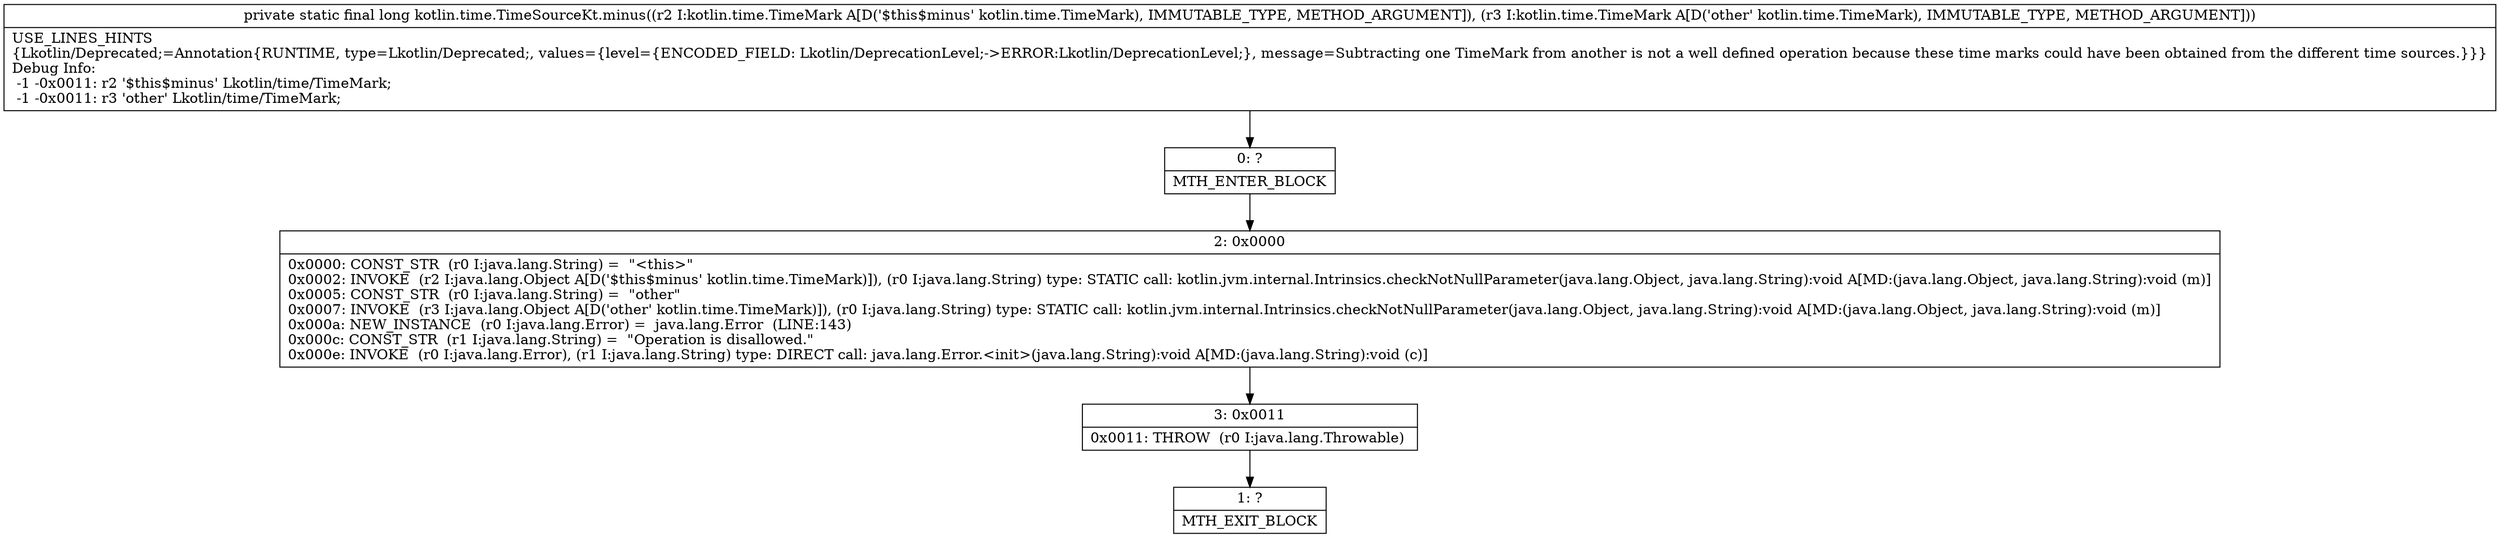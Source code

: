 digraph "CFG forkotlin.time.TimeSourceKt.minus(Lkotlin\/time\/TimeMark;Lkotlin\/time\/TimeMark;)J" {
Node_0 [shape=record,label="{0\:\ ?|MTH_ENTER_BLOCK\l}"];
Node_2 [shape=record,label="{2\:\ 0x0000|0x0000: CONST_STR  (r0 I:java.lang.String) =  \"\<this\>\" \l0x0002: INVOKE  (r2 I:java.lang.Object A[D('$this$minus' kotlin.time.TimeMark)]), (r0 I:java.lang.String) type: STATIC call: kotlin.jvm.internal.Intrinsics.checkNotNullParameter(java.lang.Object, java.lang.String):void A[MD:(java.lang.Object, java.lang.String):void (m)]\l0x0005: CONST_STR  (r0 I:java.lang.String) =  \"other\" \l0x0007: INVOKE  (r3 I:java.lang.Object A[D('other' kotlin.time.TimeMark)]), (r0 I:java.lang.String) type: STATIC call: kotlin.jvm.internal.Intrinsics.checkNotNullParameter(java.lang.Object, java.lang.String):void A[MD:(java.lang.Object, java.lang.String):void (m)]\l0x000a: NEW_INSTANCE  (r0 I:java.lang.Error) =  java.lang.Error  (LINE:143)\l0x000c: CONST_STR  (r1 I:java.lang.String) =  \"Operation is disallowed.\" \l0x000e: INVOKE  (r0 I:java.lang.Error), (r1 I:java.lang.String) type: DIRECT call: java.lang.Error.\<init\>(java.lang.String):void A[MD:(java.lang.String):void (c)]\l}"];
Node_3 [shape=record,label="{3\:\ 0x0011|0x0011: THROW  (r0 I:java.lang.Throwable) \l}"];
Node_1 [shape=record,label="{1\:\ ?|MTH_EXIT_BLOCK\l}"];
MethodNode[shape=record,label="{private static final long kotlin.time.TimeSourceKt.minus((r2 I:kotlin.time.TimeMark A[D('$this$minus' kotlin.time.TimeMark), IMMUTABLE_TYPE, METHOD_ARGUMENT]), (r3 I:kotlin.time.TimeMark A[D('other' kotlin.time.TimeMark), IMMUTABLE_TYPE, METHOD_ARGUMENT]))  | USE_LINES_HINTS\l\{Lkotlin\/Deprecated;=Annotation\{RUNTIME, type=Lkotlin\/Deprecated;, values=\{level=\{ENCODED_FIELD: Lkotlin\/DeprecationLevel;\-\>ERROR:Lkotlin\/DeprecationLevel;\}, message=Subtracting one TimeMark from another is not a well defined operation because these time marks could have been obtained from the different time sources.\}\}\}\lDebug Info:\l  \-1 \-0x0011: r2 '$this$minus' Lkotlin\/time\/TimeMark;\l  \-1 \-0x0011: r3 'other' Lkotlin\/time\/TimeMark;\l}"];
MethodNode -> Node_0;Node_0 -> Node_2;
Node_2 -> Node_3;
Node_3 -> Node_1;
}

